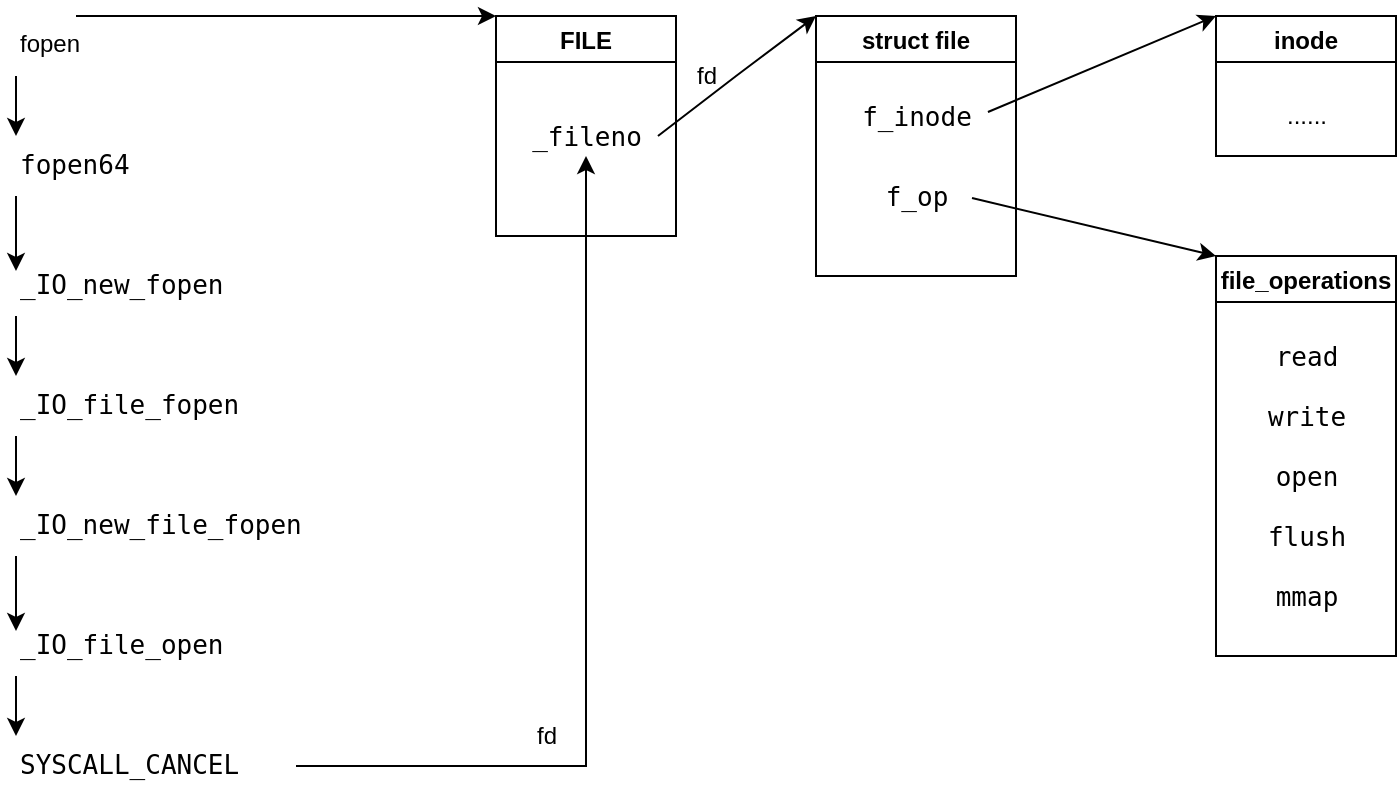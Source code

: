 <mxfile version="14.7.3" type="device" pages="3"><diagram id="SEgL1_BFDXhShSaigRpX" name="第 1 页"><mxGraphModel dx="1379" dy="774" grid="1" gridSize="10" guides="1" tooltips="1" connect="1" arrows="1" fold="1" page="1" pageScale="1" pageWidth="850" pageHeight="1100" math="0" shadow="0"><root><mxCell id="0"/><mxCell id="1" parent="0"/><mxCell id="kmOWc7EMmCq5HO_sAqGX-19" style="edgeStyle=orthogonalEdgeStyle;rounded=0;orthogonalLoop=1;jettySize=auto;html=1;exitX=0;exitY=1;exitDx=0;exitDy=0;entryX=0;entryY=0.25;entryDx=0;entryDy=0;labelBackgroundColor=#FFFFFF;" parent="1" source="kmOWc7EMmCq5HO_sAqGX-7" target="kmOWc7EMmCq5HO_sAqGX-8" edge="1"><mxGeometry relative="1" as="geometry"/></mxCell><mxCell id="kmOWc7EMmCq5HO_sAqGX-7" value="&lt;a href=&quot;https://code.woboq.org/userspace/glibc/libio/fileops.c.html#_IO_new_file_fopen&quot; style=&quot;border: none ; text-decoration: none ; font-family: monospace ; font-size: medium ; font-style: normal ; font-weight: 400 ; letter-spacing: normal ; text-indent: 0px ; text-transform: none ; word-spacing: 0px&quot;&gt;&lt;dfn class=&quot;decl def fn&quot; style=&quot;font-style: normal&quot;&gt;&lt;font color=&quot;#000000&quot;&gt;_IO_new_file_fopen&lt;/font&gt;&lt;/dfn&gt;&lt;/a&gt;&lt;span style=&quot;font-family: monospace ; font-size: medium ; font-style: normal ; font-weight: 400 ; letter-spacing: normal ; text-indent: 0px ; text-transform: none ; word-spacing: 0px ; display: inline ; float: none&quot;&gt; &lt;/span&gt;" style="text;whiteSpace=wrap;html=1;labelBackgroundColor=#FFFFFF;" parent="1" vertex="1"><mxGeometry x="160" y="640" width="170" height="30" as="geometry"/></mxCell><mxCell id="kmOWc7EMmCq5HO_sAqGX-20" style="edgeStyle=orthogonalEdgeStyle;rounded=0;orthogonalLoop=1;jettySize=auto;html=1;exitX=0;exitY=1;exitDx=0;exitDy=0;entryX=0;entryY=0;entryDx=0;entryDy=0;labelBackgroundColor=#FFFFFF;" parent="1" source="kmOWc7EMmCq5HO_sAqGX-8" target="kmOWc7EMmCq5HO_sAqGX-9" edge="1"><mxGeometry relative="1" as="geometry"/></mxCell><mxCell id="kmOWc7EMmCq5HO_sAqGX-8" value="&lt;a href=&quot;https://code.woboq.org/userspace/glibc/libio/fileops.c.html#_IO_file_open&quot; style=&quot;border: none ; text-decoration: none ; font-family: monospace ; font-size: medium ; font-style: normal ; font-weight: 400 ; letter-spacing: normal ; text-indent: 0px ; text-transform: none ; word-spacing: 0px&quot;&gt;&lt;dfn class=&quot;decl def fn&quot; style=&quot;font-style: normal&quot;&gt;&lt;font color=&quot;#000000&quot;&gt;_IO_file_open&lt;/font&gt;&lt;/dfn&gt;&lt;/a&gt;" style="text;whiteSpace=wrap;html=1;labelBackgroundColor=#FFFFFF;" parent="1" vertex="1"><mxGeometry x="160" y="700" width="130" height="30" as="geometry"/></mxCell><mxCell id="kmOWc7EMmCq5HO_sAqGX-26" style="edgeStyle=orthogonalEdgeStyle;rounded=0;orthogonalLoop=1;jettySize=auto;html=1;exitX=1;exitY=0.5;exitDx=0;exitDy=0;labelBackgroundColor=#FFFFFF;fontColor=#000000;" parent="1" source="kmOWc7EMmCq5HO_sAqGX-9" target="kmOWc7EMmCq5HO_sAqGX-25" edge="1"><mxGeometry relative="1" as="geometry"/></mxCell><mxCell id="kmOWc7EMmCq5HO_sAqGX-9" value="&lt;a class=&quot;macro&quot; href=&quot;https://code.woboq.org/userspace/glibc/sysdeps/unix/sysdep.h.html#91&quot; style=&quot;border: none ; text-decoration: none ; font-style: normal ; font-family: monospace ; font-size: medium ; font-weight: 400 ; letter-spacing: normal ; text-indent: 0px ; text-transform: none ; word-spacing: 0px&quot;&gt;&lt;font color=&quot;#000000&quot;&gt;SYSCALL_CANCEL&lt;/font&gt;&lt;/a&gt;" style="text;whiteSpace=wrap;html=1;labelBackgroundColor=#FFFFFF;" parent="1" vertex="1"><mxGeometry x="160" y="760" width="140" height="30" as="geometry"/></mxCell><mxCell id="kmOWc7EMmCq5HO_sAqGX-18" style="edgeStyle=orthogonalEdgeStyle;rounded=0;orthogonalLoop=1;jettySize=auto;html=1;exitX=0;exitY=1;exitDx=0;exitDy=0;entryX=0;entryY=0;entryDx=0;entryDy=0;labelBackgroundColor=#FFFFFF;" parent="1" source="kmOWc7EMmCq5HO_sAqGX-10" target="kmOWc7EMmCq5HO_sAqGX-7" edge="1"><mxGeometry relative="1" as="geometry"/></mxCell><mxCell id="kmOWc7EMmCq5HO_sAqGX-10" value="&lt;meta charset=&quot;utf-8&quot;&gt;&lt;span style=&quot;font-family: monospace; font-size: medium; font-style: normal; font-weight: 400; letter-spacing: normal; text-align: left; text-indent: 0px; text-transform: none; word-spacing: 0px; display: inline; float: none;&quot;&gt;_IO_file_fopen&lt;/span&gt;" style="text;whiteSpace=wrap;html=1;labelBackgroundColor=#FFFFFF;" parent="1" vertex="1"><mxGeometry x="160" y="580" width="140" height="30" as="geometry"/></mxCell><mxCell id="kmOWc7EMmCq5HO_sAqGX-17" style="edgeStyle=orthogonalEdgeStyle;rounded=0;orthogonalLoop=1;jettySize=auto;html=1;exitX=0;exitY=1;exitDx=0;exitDy=0;entryX=0;entryY=0;entryDx=0;entryDy=0;labelBackgroundColor=#FFFFFF;" parent="1" source="kmOWc7EMmCq5HO_sAqGX-11" target="kmOWc7EMmCq5HO_sAqGX-10" edge="1"><mxGeometry relative="1" as="geometry"/></mxCell><mxCell id="kmOWc7EMmCq5HO_sAqGX-11" value="&lt;meta charset=&quot;utf-8&quot;&gt;&lt;span style=&quot;font-family: monospace; font-size: medium; font-style: normal; font-weight: 400; letter-spacing: normal; text-align: center; text-indent: 0px; text-transform: none; word-spacing: 0px; display: inline; float: none;&quot;&gt;_IO_new_fopen&lt;/span&gt;" style="text;whiteSpace=wrap;html=1;labelBackgroundColor=#FFFFFF;" parent="1" vertex="1"><mxGeometry x="160" y="520" width="130" height="30" as="geometry"/></mxCell><mxCell id="kmOWc7EMmCq5HO_sAqGX-16" style="edgeStyle=orthogonalEdgeStyle;rounded=0;orthogonalLoop=1;jettySize=auto;html=1;exitX=0;exitY=1;exitDx=0;exitDy=0;entryX=0;entryY=0.25;entryDx=0;entryDy=0;labelBackgroundColor=#FFFFFF;" parent="1" source="kmOWc7EMmCq5HO_sAqGX-12" target="kmOWc7EMmCq5HO_sAqGX-11" edge="1"><mxGeometry relative="1" as="geometry"/></mxCell><mxCell id="kmOWc7EMmCq5HO_sAqGX-12" value="&lt;meta charset=&quot;utf-8&quot;&gt;&lt;span style=&quot;font-family: monospace; font-size: medium; font-style: normal; font-weight: 400; letter-spacing: normal; text-align: center; text-indent: 0px; text-transform: none; word-spacing: 0px; display: inline; float: none;&quot;&gt;fopen64&lt;/span&gt;" style="text;whiteSpace=wrap;html=1;labelBackgroundColor=#FFFFFF;" parent="1" vertex="1"><mxGeometry x="160" y="460" width="80" height="30" as="geometry"/></mxCell><mxCell id="kmOWc7EMmCq5HO_sAqGX-15" style="edgeStyle=orthogonalEdgeStyle;rounded=0;orthogonalLoop=1;jettySize=auto;html=1;exitX=0;exitY=1;exitDx=0;exitDy=0;entryX=0;entryY=0;entryDx=0;entryDy=0;labelBackgroundColor=#FFFFFF;" parent="1" source="kmOWc7EMmCq5HO_sAqGX-13" target="kmOWc7EMmCq5HO_sAqGX-12" edge="1"><mxGeometry relative="1" as="geometry"/></mxCell><mxCell id="kmOWc7EMmCq5HO_sAqGX-24" style="edgeStyle=orthogonalEdgeStyle;rounded=0;orthogonalLoop=1;jettySize=auto;html=1;exitX=0.5;exitY=0;exitDx=0;exitDy=0;entryX=0;entryY=0;entryDx=0;entryDy=0;labelBackgroundColor=#FFFFFF;fontColor=#000000;" parent="1" source="kmOWc7EMmCq5HO_sAqGX-13" target="kmOWc7EMmCq5HO_sAqGX-23" edge="1"><mxGeometry relative="1" as="geometry"><Array as="points"><mxPoint x="290" y="400"/><mxPoint x="290" y="400"/></Array></mxGeometry></mxCell><mxCell id="kmOWc7EMmCq5HO_sAqGX-13" value="&lt;meta charset=&quot;utf-8&quot;&gt;&lt;span style=&quot;font-family: helvetica; font-size: 12px; font-style: normal; font-weight: 400; letter-spacing: normal; text-align: center; text-indent: 0px; text-transform: none; word-spacing: 0px; display: inline; float: none;&quot;&gt;fopen&lt;/span&gt;" style="text;whiteSpace=wrap;html=1;labelBackgroundColor=#FFFFFF;" parent="1" vertex="1"><mxGeometry x="160" y="400" width="60" height="30" as="geometry"/></mxCell><mxCell id="kmOWc7EMmCq5HO_sAqGX-23" value="FILE" style="swimlane;labelBackgroundColor=#FFFFFF;fontColor=#000000;" parent="1" vertex="1"><mxGeometry x="400" y="400" width="90" height="110" as="geometry"/></mxCell><mxCell id="kmOWc7EMmCq5HO_sAqGX-25" value="&lt;span style=&quot;font-family: monospace ; font-size: medium ; background-color: rgb(255 , 255 , 255)&quot;&gt;_fileno&lt;/span&gt;" style="text;html=1;align=center;verticalAlign=middle;resizable=0;points=[];autosize=1;strokeColor=none;fontColor=#000000;" parent="kmOWc7EMmCq5HO_sAqGX-23" vertex="1"><mxGeometry x="10" y="50" width="70" height="20" as="geometry"/></mxCell><mxCell id="kmOWc7EMmCq5HO_sAqGX-27" value="fd" style="text;html=1;align=center;verticalAlign=middle;resizable=0;points=[];autosize=1;strokeColor=none;fontColor=#000000;" parent="1" vertex="1"><mxGeometry x="410" y="750" width="30" height="20" as="geometry"/></mxCell><mxCell id="kmOWc7EMmCq5HO_sAqGX-28" value="struct file" style="swimlane;labelBackgroundColor=#FFFFFF;fontColor=#000000;" parent="1" vertex="1"><mxGeometry x="560" y="400" width="100" height="130" as="geometry"/></mxCell><mxCell id="kmOWc7EMmCq5HO_sAqGX-38" value="&lt;span style=&quot;font-family: monospace ; font-size: medium ; background-color: rgb(255 , 255 , 255)&quot;&gt;f_inode&lt;/span&gt;" style="text;html=1;align=center;verticalAlign=middle;resizable=0;points=[];autosize=1;strokeColor=none;fontColor=#000000;" parent="kmOWc7EMmCq5HO_sAqGX-28" vertex="1"><mxGeometry x="15" y="40" width="70" height="20" as="geometry"/></mxCell><mxCell id="kmOWc7EMmCq5HO_sAqGX-39" value="&lt;span style=&quot;font-family: monospace ; font-size: medium ; background-color: rgb(255 , 255 , 255)&quot;&gt;f_op&lt;/span&gt;" style="text;html=1;align=center;verticalAlign=middle;resizable=0;points=[];autosize=1;strokeColor=none;fontColor=#000000;" parent="kmOWc7EMmCq5HO_sAqGX-28" vertex="1"><mxGeometry x="25" y="80" width="50" height="20" as="geometry"/></mxCell><mxCell id="kmOWc7EMmCq5HO_sAqGX-29" value="" style="endArrow=classic;html=1;labelBackgroundColor=#FFFFFF;fontColor=#000000;exitX=1.014;exitY=0.5;exitDx=0;exitDy=0;exitPerimeter=0;entryX=0;entryY=0;entryDx=0;entryDy=0;" parent="1" source="kmOWc7EMmCq5HO_sAqGX-25" target="kmOWc7EMmCq5HO_sAqGX-28" edge="1"><mxGeometry width="50" height="50" relative="1" as="geometry"><mxPoint x="580" y="710" as="sourcePoint"/><mxPoint x="630" y="660" as="targetPoint"/><Array as="points"><mxPoint x="520" y="430"/></Array></mxGeometry></mxCell><mxCell id="kmOWc7EMmCq5HO_sAqGX-30" value="fd" style="text;html=1;align=center;verticalAlign=middle;resizable=0;points=[];autosize=1;strokeColor=none;fontColor=#000000;" parent="1" vertex="1"><mxGeometry x="490" y="420" width="30" height="20" as="geometry"/></mxCell><mxCell id="kmOWc7EMmCq5HO_sAqGX-31" value="file_operations" style="swimlane;labelBackgroundColor=#FFFFFF;fontColor=#000000;" parent="1" vertex="1"><mxGeometry x="760" y="520" width="90" height="200" as="geometry"/></mxCell><mxCell id="kmOWc7EMmCq5HO_sAqGX-33" value="&lt;span style=&quot;font-family: monospace ; font-size: medium ; background-color: rgb(255 , 255 , 255)&quot;&gt;read&lt;/span&gt;" style="text;html=1;align=center;verticalAlign=middle;resizable=0;points=[];autosize=1;strokeColor=none;fontColor=#000000;" parent="kmOWc7EMmCq5HO_sAqGX-31" vertex="1"><mxGeometry x="20" y="40" width="50" height="20" as="geometry"/></mxCell><mxCell id="kmOWc7EMmCq5HO_sAqGX-34" value="&lt;span style=&quot;font-family: monospace ; font-size: medium ; background-color: rgb(255 , 255 , 255)&quot;&gt;write&lt;/span&gt;" style="text;html=1;align=center;verticalAlign=middle;resizable=0;points=[];autosize=1;strokeColor=none;fontColor=#000000;" parent="kmOWc7EMmCq5HO_sAqGX-31" vertex="1"><mxGeometry x="20" y="70" width="50" height="20" as="geometry"/></mxCell><mxCell id="kmOWc7EMmCq5HO_sAqGX-37" value="&lt;span style=&quot;font-family: monospace ; font-size: medium ; background-color: rgb(255 , 255 , 255)&quot;&gt;mmap&lt;/span&gt;" style="text;html=1;align=center;verticalAlign=middle;resizable=0;points=[];autosize=1;strokeColor=none;fontColor=#000000;" parent="kmOWc7EMmCq5HO_sAqGX-31" vertex="1"><mxGeometry x="20" y="160" width="50" height="20" as="geometry"/></mxCell><mxCell id="kmOWc7EMmCq5HO_sAqGX-35" value="&lt;span style=&quot;font-family: monospace ; font-size: medium ; background-color: rgb(255 , 255 , 255)&quot;&gt;open&lt;/span&gt;" style="text;html=1;align=center;verticalAlign=middle;resizable=0;points=[];autosize=1;strokeColor=none;fontColor=#000000;" parent="kmOWc7EMmCq5HO_sAqGX-31" vertex="1"><mxGeometry x="20" y="100" width="50" height="20" as="geometry"/></mxCell><mxCell id="kmOWc7EMmCq5HO_sAqGX-36" value="&lt;span style=&quot;font-family: monospace ; font-size: medium ; background-color: rgb(255 , 255 , 255)&quot;&gt;flush&lt;/span&gt;" style="text;html=1;align=center;verticalAlign=middle;resizable=0;points=[];autosize=1;strokeColor=none;fontColor=#000000;" parent="kmOWc7EMmCq5HO_sAqGX-31" vertex="1"><mxGeometry x="20" y="130" width="50" height="20" as="geometry"/></mxCell><mxCell id="kmOWc7EMmCq5HO_sAqGX-32" value="inode" style="swimlane;labelBackgroundColor=#FFFFFF;fontColor=#000000;" parent="1" vertex="1"><mxGeometry x="760" y="400" width="90" height="70" as="geometry"/></mxCell><mxCell id="kmOWc7EMmCq5HO_sAqGX-42" value="......" style="text;html=1;align=center;verticalAlign=middle;resizable=0;points=[];autosize=1;strokeColor=none;fontColor=#000000;" parent="kmOWc7EMmCq5HO_sAqGX-32" vertex="1"><mxGeometry x="25" y="40" width="40" height="20" as="geometry"/></mxCell><mxCell id="kmOWc7EMmCq5HO_sAqGX-40" value="" style="endArrow=classic;html=1;labelBackgroundColor=#FFFFFF;fontColor=#000000;exitX=1.014;exitY=0.4;exitDx=0;exitDy=0;exitPerimeter=0;entryX=0;entryY=0;entryDx=0;entryDy=0;" parent="1" source="kmOWc7EMmCq5HO_sAqGX-38" target="kmOWc7EMmCq5HO_sAqGX-32" edge="1"><mxGeometry width="50" height="50" relative="1" as="geometry"><mxPoint x="590" y="650" as="sourcePoint"/><mxPoint x="640" y="600" as="targetPoint"/></mxGeometry></mxCell><mxCell id="kmOWc7EMmCq5HO_sAqGX-41" value="" style="endArrow=classic;html=1;labelBackgroundColor=#FFFFFF;fontColor=#000000;exitX=1.06;exitY=0.55;exitDx=0;exitDy=0;exitPerimeter=0;entryX=0;entryY=0;entryDx=0;entryDy=0;" parent="1" source="kmOWc7EMmCq5HO_sAqGX-39" target="kmOWc7EMmCq5HO_sAqGX-31" edge="1"><mxGeometry width="50" height="50" relative="1" as="geometry"><mxPoint x="400" y="660" as="sourcePoint"/><mxPoint x="450" y="610" as="targetPoint"/></mxGeometry></mxCell></root></mxGraphModel></diagram><diagram id="fz9BwEseCQ2HNYTsb6ud" name="第 2 页"><mxGraphModel dx="1379" dy="713" grid="1" gridSize="10" guides="1" tooltips="1" connect="1" arrows="1" fold="1" page="1" pageScale="1" pageWidth="850" pageHeight="1100" math="0" shadow="0"><root><mxCell id="IhICA_RGBJHHmzVCBPqb-0"/><mxCell id="IhICA_RGBJHHmzVCBPqb-1" parent="IhICA_RGBJHHmzVCBPqb-0"/><mxCell id="5uVCEFFJh8gOyRxMK68u-14" value="" style="rounded=0;whiteSpace=wrap;html=1;dashed=1;" vertex="1" parent="IhICA_RGBJHHmzVCBPqb-1"><mxGeometry x="100" y="170" width="200" height="120" as="geometry"/></mxCell><mxCell id="5uVCEFFJh8gOyRxMK68u-1" value="缓存区" style="rounded=0;whiteSpace=wrap;html=1;" vertex="1" parent="IhICA_RGBJHHmzVCBPqb-1"><mxGeometry x="240" y="320" width="120" height="280" as="geometry"/></mxCell><mxCell id="5uVCEFFJh8gOyRxMK68u-2" value="" style="endArrow=classic;html=1;entryX=1;entryY=0;entryDx=0;entryDy=0;" edge="1" parent="IhICA_RGBJHHmzVCBPqb-1" target="5uVCEFFJh8gOyRxMK68u-1"><mxGeometry width="50" height="50" relative="1" as="geometry"><mxPoint x="440" y="320" as="sourcePoint"/><mxPoint x="450" y="310" as="targetPoint"/></mxGeometry></mxCell><mxCell id="5uVCEFFJh8gOyRxMK68u-3" value="" style="endArrow=classic;html=1;entryX=1;entryY=1;entryDx=0;entryDy=0;" edge="1" parent="IhICA_RGBJHHmzVCBPqb-1" target="5uVCEFFJh8gOyRxMK68u-1"><mxGeometry width="50" height="50" relative="1" as="geometry"><mxPoint x="440" y="600" as="sourcePoint"/><mxPoint x="355" y="600" as="targetPoint"/><Array as="points"><mxPoint x="380" y="600"/></Array></mxGeometry></mxCell><mxCell id="5uVCEFFJh8gOyRxMK68u-4" value="" style="endArrow=classic;startArrow=classic;html=1;" edge="1" parent="IhICA_RGBJHHmzVCBPqb-1"><mxGeometry width="50" height="50" relative="1" as="geometry"><mxPoint x="400" y="600" as="sourcePoint"/><mxPoint x="400" y="320" as="targetPoint"/></mxGeometry></mxCell><mxCell id="5uVCEFFJh8gOyRxMK68u-5" value="缓存区" style="text;html=1;align=center;verticalAlign=middle;resizable=0;points=[];autosize=1;strokeColor=none;" vertex="1" parent="IhICA_RGBJHHmzVCBPqb-1"><mxGeometry x="400" y="450" width="50" height="20" as="geometry"/></mxCell><mxCell id="5uVCEFFJh8gOyRxMK68u-6" value="&lt;meta charset=&quot;utf-8&quot;&gt;&lt;pre class=&quot;chroma&quot; style=&quot;font-family: monospace , monospace ; font-size: 14px ; margin: 0px ; padding: 0.25rem 0px 0.25rem 0.5rem ; background: rgb(245 , 245 , 245) ; color: rgb(22 , 18 , 9) ; font-style: normal ; font-weight: 400 ; letter-spacing: normal ; text-indent: 0px ; text-transform: none ; word-spacing: 0px&quot;&gt;&lt;code class=&quot;language-C&quot; style=&quot;font-family: &amp;quot;source code pro&amp;quot; , &amp;quot;menlo&amp;quot; , &amp;quot;consolas&amp;quot; , &amp;quot;monaco&amp;quot; , monospace , , , &amp;quot;blinkmacsystemfont&amp;quot; , &amp;quot;pingfang sc&amp;quot; , &amp;quot;microsoft yahei ui&amp;quot; , &amp;quot;segoe ui&amp;quot; , &amp;quot;roboto&amp;quot; , &amp;quot;oxygen&amp;quot; , &amp;quot;ubuntu&amp;quot; , &amp;quot;cantarell&amp;quot; , &amp;quot;fira sans&amp;quot; , &amp;quot;droid sans&amp;quot; , &amp;quot;helvetica neue&amp;quot; , &amp;quot;helvetica&amp;quot; , &amp;quot;arial&amp;quot; , sans-serif ; font-size: 0.875rem ; display: inline-block ; max-width: 100% ; padding: 0px ; overflow-wrap: break-word ; color: rgb(231 , 76 , 60) ; background: rgb(245 , 245 , 245)&quot;&gt;&lt;span class=&quot;n&quot; style=&quot;color: rgb(51 , 51 , 51)&quot;&gt;_IO_buf_base&lt;/span&gt;&lt;/code&gt;&lt;/pre&gt;" style="text;whiteSpace=wrap;html=1;" vertex="1" parent="IhICA_RGBJHHmzVCBPqb-1"><mxGeometry x="440" y="300" width="130" height="40" as="geometry"/></mxCell><mxCell id="5uVCEFFJh8gOyRxMK68u-7" value="&lt;meta charset=&quot;utf-8&quot;&gt;&lt;pre class=&quot;chroma&quot; style=&quot;font-family: monospace , monospace ; font-size: 14px ; margin: 0px ; padding: 0.25rem 0px 0.25rem 0.5rem ; background: rgb(245 , 245 , 245) ; color: rgb(22 , 18 , 9) ; font-style: normal ; font-weight: 400 ; letter-spacing: normal ; text-indent: 0px ; text-transform: none ; word-spacing: 0px&quot;&gt;&lt;code class=&quot;language-C&quot; style=&quot;font-family: &amp;quot;source code pro&amp;quot; , &amp;quot;menlo&amp;quot; , &amp;quot;consolas&amp;quot; , &amp;quot;monaco&amp;quot; , monospace , , , &amp;quot;blinkmacsystemfont&amp;quot; , &amp;quot;pingfang sc&amp;quot; , &amp;quot;microsoft yahei ui&amp;quot; , &amp;quot;segoe ui&amp;quot; , &amp;quot;roboto&amp;quot; , &amp;quot;oxygen&amp;quot; , &amp;quot;ubuntu&amp;quot; , &amp;quot;cantarell&amp;quot; , &amp;quot;fira sans&amp;quot; , &amp;quot;droid sans&amp;quot; , &amp;quot;helvetica neue&amp;quot; , &amp;quot;helvetica&amp;quot; , &amp;quot;arial&amp;quot; , sans-serif ; font-size: 0.875rem ; display: inline-block ; max-width: 100% ; padding: 0px ; overflow-wrap: break-word ; color: rgb(231 , 76 , 60) ; background: rgb(245 , 245 , 245)&quot;&gt;&lt;span class=&quot;n&quot; style=&quot;color: rgb(51 , 51 , 51)&quot;&gt;_IO_buf_end&lt;/span&gt;&lt;/code&gt;&lt;/pre&gt;" style="text;whiteSpace=wrap;html=1;" vertex="1" parent="IhICA_RGBJHHmzVCBPqb-1"><mxGeometry x="440" y="580" width="130" height="40" as="geometry"/></mxCell><mxCell id="5uVCEFFJh8gOyRxMK68u-8" value="" style="endArrow=classic;html=1;entryX=0;entryY=0;entryDx=0;entryDy=0;exitX=0.5;exitY=1;exitDx=0;exitDy=0;dashed=1;" edge="1" parent="IhICA_RGBJHHmzVCBPqb-1" target="5uVCEFFJh8gOyRxMK68u-1"><mxGeometry width="50" height="50" relative="1" as="geometry"><mxPoint x="190" y="250" as="sourcePoint"/><mxPoint x="200" y="280" as="targetPoint"/></mxGeometry></mxCell><mxCell id="5uVCEFFJh8gOyRxMK68u-11" value="&lt;meta charset=&quot;utf-8&quot;&gt;&lt;pre class=&quot;chroma&quot; style=&quot;font-style: normal ; font-weight: 400 ; letter-spacing: normal ; text-align: center ; text-indent: 0px ; text-transform: none ; word-spacing: 0px ; font-family: monospace , monospace ; font-size: 14px ; margin: 0px ; padding: 0.25rem 0px 0.25rem 0.5rem ; background: rgb(245 , 245 , 245) ; color: rgb(22 , 18 , 9)&quot;&gt;&lt;code class=&quot;language-C&quot; style=&quot;font-size: 0.875rem ; display: inline-block ; max-width: 100% ; padding: 0px ; overflow-wrap: break-word ; color: rgb(231 , 76 , 60) ; background: rgb(245 , 245 , 245)&quot;&gt;&lt;span class=&quot;n&quot; style=&quot;color: rgb(51 , 51 , 51)&quot;&gt;_IO_read_ptr&lt;/span&gt;&lt;/code&gt;&lt;/pre&gt;" style="text;whiteSpace=wrap;html=1;dashed=1;" vertex="1" parent="IhICA_RGBJHHmzVCBPqb-1"><mxGeometry x="140" y="180" width="130" height="40" as="geometry"/></mxCell><mxCell id="5uVCEFFJh8gOyRxMK68u-12" value="&lt;meta charset=&quot;utf-8&quot;&gt;&lt;pre class=&quot;chroma&quot; style=&quot;font-family: monospace , monospace ; font-size: 14px ; margin: 0px ; padding: 0.25rem 0px 0.25rem 0.5rem ; background: rgb(245 , 245 , 245) ; color: rgb(22 , 18 , 9) ; font-style: normal ; font-weight: 400 ; letter-spacing: normal ; text-indent: 0px ; text-transform: none ; word-spacing: 0px&quot;&gt;&lt;code class=&quot;language-C&quot; style=&quot;font-family: &amp;quot;source code pro&amp;quot; , &amp;quot;menlo&amp;quot; , &amp;quot;consolas&amp;quot; , &amp;quot;monaco&amp;quot; , monospace , , , &amp;quot;blinkmacsystemfont&amp;quot; , &amp;quot;pingfang sc&amp;quot; , &amp;quot;microsoft yahei ui&amp;quot; , &amp;quot;segoe ui&amp;quot; , &amp;quot;roboto&amp;quot; , &amp;quot;oxygen&amp;quot; , &amp;quot;ubuntu&amp;quot; , &amp;quot;cantarell&amp;quot; , &amp;quot;fira sans&amp;quot; , &amp;quot;droid sans&amp;quot; , &amp;quot;helvetica neue&amp;quot; , &amp;quot;helvetica&amp;quot; , &amp;quot;arial&amp;quot; , sans-serif ; font-size: 0.875rem ; display: inline-block ; max-width: 100% ; padding: 0px ; overflow-wrap: break-word ; color: rgb(231 , 76 , 60) ; background: rgb(245 , 245 , 245)&quot;&gt;&lt;span class=&quot;n&quot; style=&quot;color: rgb(51 , 51 , 51)&quot;&gt;_IO_read_end&lt;/span&gt;&lt;/code&gt;&lt;/pre&gt;" style="text;whiteSpace=wrap;html=1;dashed=1;" vertex="1" parent="IhICA_RGBJHHmzVCBPqb-1"><mxGeometry x="140" y="210" width="130" height="40" as="geometry"/></mxCell><mxCell id="5uVCEFFJh8gOyRxMK68u-13" value="&lt;meta charset=&quot;utf-8&quot;&gt;&lt;pre class=&quot;chroma&quot; style=&quot;font-family: monospace , monospace ; font-size: 14px ; margin: 0px ; padding: 0.25rem 0px 0.25rem 0.5rem ; background: rgb(245 , 245 , 245) ; color: rgb(22 , 18 , 9) ; font-style: normal ; font-weight: 400 ; letter-spacing: normal ; text-indent: 0px ; text-transform: none ; word-spacing: 0px&quot;&gt;&lt;code class=&quot;language-C&quot; style=&quot;font-family: &amp;quot;source code pro&amp;quot; , &amp;quot;menlo&amp;quot; , &amp;quot;consolas&amp;quot; , &amp;quot;monaco&amp;quot; , monospace , , , &amp;quot;blinkmacsystemfont&amp;quot; , &amp;quot;pingfang sc&amp;quot; , &amp;quot;microsoft yahei ui&amp;quot; , &amp;quot;segoe ui&amp;quot; , &amp;quot;roboto&amp;quot; , &amp;quot;oxygen&amp;quot; , &amp;quot;ubuntu&amp;quot; , &amp;quot;cantarell&amp;quot; , &amp;quot;fira sans&amp;quot; , &amp;quot;droid sans&amp;quot; , &amp;quot;helvetica neue&amp;quot; , &amp;quot;helvetica&amp;quot; , &amp;quot;arial&amp;quot; , sans-serif ; font-size: 0.875rem ; display: inline-block ; max-width: 100% ; padding: 0px ; overflow-wrap: break-word ; color: rgb(231 , 76 , 60) ; background: rgb(245 , 245 , 245)&quot;&gt;&lt;span class=&quot;n&quot; style=&quot;color: rgb(51 , 51 , 51)&quot;&gt;_IO_read_base&lt;/span&gt;&lt;/code&gt;&lt;/pre&gt;" style="text;whiteSpace=wrap;html=1;" vertex="1" parent="IhICA_RGBJHHmzVCBPqb-1"><mxGeometry x="140" y="240" width="140" height="40" as="geometry"/></mxCell><mxCell id="5uVCEFFJh8gOyRxMK68u-16" value="&lt;meta charset=&quot;utf-8&quot;&gt;&lt;pre class=&quot;chroma&quot; style=&quot;font-family: monospace , monospace ; font-size: 14px ; margin: 0px ; padding: 0.25rem 0px 0.25rem 0.5rem ; background: rgb(245 , 245 , 245) ; color: rgb(22 , 18 , 9) ; font-style: normal ; font-weight: 400 ; letter-spacing: normal ; text-indent: 0px ; text-transform: none ; word-spacing: 0px&quot;&gt;&lt;code class=&quot;language-C&quot; style=&quot;font-family: &amp;quot;source code pro&amp;quot; , &amp;quot;menlo&amp;quot; , &amp;quot;consolas&amp;quot; , &amp;quot;monaco&amp;quot; , monospace , , , &amp;quot;blinkmacsystemfont&amp;quot; , &amp;quot;pingfang sc&amp;quot; , &amp;quot;microsoft yahei ui&amp;quot; , &amp;quot;segoe ui&amp;quot; , &amp;quot;roboto&amp;quot; , &amp;quot;oxygen&amp;quot; , &amp;quot;ubuntu&amp;quot; , &amp;quot;cantarell&amp;quot; , &amp;quot;fira sans&amp;quot; , &amp;quot;droid sans&amp;quot; , &amp;quot;helvetica neue&amp;quot; , &amp;quot;helvetica&amp;quot; , &amp;quot;arial&amp;quot; , sans-serif ; font-size: 0.875rem ; display: inline-block ; max-width: 100% ; padding: 0px ; overflow-wrap: break-word ; color: rgb(231 , 76 , 60) ; background: rgb(245 , 245 , 245)&quot;&gt;&lt;span class=&quot;n&quot; style=&quot;color: rgb(51 , 51 , 51)&quot;&gt;_IO_write_base&lt;/span&gt;&lt;/code&gt;&lt;/pre&gt;" style="text;whiteSpace=wrap;html=1;" vertex="1" parent="IhICA_RGBJHHmzVCBPqb-1"><mxGeometry x="30" y="300" width="130" height="40" as="geometry"/></mxCell><mxCell id="5uVCEFFJh8gOyRxMK68u-19" style="edgeStyle=orthogonalEdgeStyle;rounded=0;orthogonalLoop=1;jettySize=auto;html=1;exitX=1;exitY=0.5;exitDx=0;exitDy=0;entryX=0;entryY=1;entryDx=0;entryDy=0;" edge="1" parent="IhICA_RGBJHHmzVCBPqb-1" source="5uVCEFFJh8gOyRxMK68u-17" target="5uVCEFFJh8gOyRxMK68u-1"><mxGeometry relative="1" as="geometry"><Array as="points"><mxPoint x="200" y="600"/><mxPoint x="200" y="600"/></Array></mxGeometry></mxCell><mxCell id="5uVCEFFJh8gOyRxMK68u-17" value="&lt;meta charset=&quot;utf-8&quot;&gt;&lt;pre class=&quot;chroma&quot; style=&quot;font-family: monospace , monospace ; font-size: 14px ; margin: 0px ; padding: 0.25rem 0px 0.25rem 0.5rem ; background: rgb(245 , 245 , 245) ; color: rgb(22 , 18 , 9) ; font-style: normal ; font-weight: 400 ; letter-spacing: normal ; text-indent: 0px ; text-transform: none ; word-spacing: 0px&quot;&gt;&lt;code class=&quot;language-C&quot; style=&quot;font-family: &amp;quot;source code pro&amp;quot; , &amp;quot;menlo&amp;quot; , &amp;quot;consolas&amp;quot; , &amp;quot;monaco&amp;quot; , monospace , , , &amp;quot;blinkmacsystemfont&amp;quot; , &amp;quot;pingfang sc&amp;quot; , &amp;quot;microsoft yahei ui&amp;quot; , &amp;quot;segoe ui&amp;quot; , &amp;quot;roboto&amp;quot; , &amp;quot;oxygen&amp;quot; , &amp;quot;ubuntu&amp;quot; , &amp;quot;cantarell&amp;quot; , &amp;quot;fira sans&amp;quot; , &amp;quot;droid sans&amp;quot; , &amp;quot;helvetica neue&amp;quot; , &amp;quot;helvetica&amp;quot; , &amp;quot;arial&amp;quot; , sans-serif ; font-size: 0.875rem ; display: inline-block ; max-width: 100% ; padding: 0px ; overflow-wrap: break-word ; color: rgb(231 , 76 , 60) ; background: rgb(245 , 245 , 245)&quot;&gt;&lt;span class=&quot;n&quot; style=&quot;color: rgb(51 , 51 , 51)&quot;&gt;_IO_write_end&lt;/span&gt;&lt;/code&gt;&lt;/pre&gt;" style="text;whiteSpace=wrap;html=1;" vertex="1" parent="IhICA_RGBJHHmzVCBPqb-1"><mxGeometry x="40" y="580" width="120" height="40" as="geometry"/></mxCell><mxCell id="5uVCEFFJh8gOyRxMK68u-18" value="" style="endArrow=classic;html=1;" edge="1" parent="IhICA_RGBJHHmzVCBPqb-1" source="5uVCEFFJh8gOyRxMK68u-16"><mxGeometry width="50" height="50" relative="1" as="geometry"><mxPoint x="150" y="420" as="sourcePoint"/><mxPoint x="240" y="320" as="targetPoint"/></mxGeometry></mxCell><mxCell id="5uVCEFFJh8gOyRxMK68u-20" value="&lt;meta charset=&quot;utf-8&quot;&gt;&lt;pre class=&quot;chroma&quot; style=&quot;font-family: monospace , monospace ; font-size: 14px ; margin: 0px ; padding: 0.25rem 0px 0.25rem 0.5rem ; background: rgb(245 , 245 , 245) ; color: rgb(22 , 18 , 9) ; font-style: normal ; font-weight: 400 ; letter-spacing: normal ; text-indent: 0px ; text-transform: none ; word-spacing: 0px&quot;&gt;&lt;code class=&quot;language-C&quot; style=&quot;font-family: &amp;quot;source code pro&amp;quot; , &amp;quot;menlo&amp;quot; , &amp;quot;consolas&amp;quot; , &amp;quot;monaco&amp;quot; , monospace , , , &amp;quot;blinkmacsystemfont&amp;quot; , &amp;quot;pingfang sc&amp;quot; , &amp;quot;microsoft yahei ui&amp;quot; , &amp;quot;segoe ui&amp;quot; , &amp;quot;roboto&amp;quot; , &amp;quot;oxygen&amp;quot; , &amp;quot;ubuntu&amp;quot; , &amp;quot;cantarell&amp;quot; , &amp;quot;fira sans&amp;quot; , &amp;quot;droid sans&amp;quot; , &amp;quot;helvetica neue&amp;quot; , &amp;quot;helvetica&amp;quot; , &amp;quot;arial&amp;quot; , sans-serif ; font-size: 0.875rem ; display: inline-block ; max-width: 100% ; padding: 0px ; overflow-wrap: break-word ; color: rgb(231 , 76 , 60) ; background: rgb(245 , 245 , 245)&quot;&gt;&lt;span class=&quot;n&quot; style=&quot;color: rgb(51 , 51 , 51)&quot;&gt;_IO_write_ptr&lt;/span&gt;&lt;/code&gt;&lt;/pre&gt;" style="text;whiteSpace=wrap;html=1;" vertex="1" parent="IhICA_RGBJHHmzVCBPqb-1"><mxGeometry x="40" y="440" width="120" height="40" as="geometry"/></mxCell><mxCell id="Dwy62IY9cvg_PShaY0Pf-0" value="" style="endArrow=classic;html=1;exitX=1;exitY=0.5;exitDx=0;exitDy=0;" edge="1" parent="IhICA_RGBJHHmzVCBPqb-1" source="5uVCEFFJh8gOyRxMK68u-20" target="5uVCEFFJh8gOyRxMK68u-1"><mxGeometry width="50" height="50" relative="1" as="geometry"><mxPoint x="280" y="470" as="sourcePoint"/><mxPoint x="330" y="420" as="targetPoint"/></mxGeometry></mxCell></root></mxGraphModel></diagram><diagram id="QEygErDqRCYZ4ICEQwNa" name="第 3 页"><mxGraphModel dx="1379" dy="713" grid="1" gridSize="10" guides="1" tooltips="1" connect="1" arrows="1" fold="1" page="1" pageScale="1" pageWidth="850" pageHeight="1100" math="0" shadow="0"><root><mxCell id="OFksgVntMwcSKwg3sIXw-0"/><mxCell id="OFksgVntMwcSKwg3sIXw-1" parent="OFksgVntMwcSKwg3sIXw-0"/><mxCell id="OFksgVntMwcSKwg3sIXw-2" value="" style="rounded=0;whiteSpace=wrap;html=1;dashed=1;" vertex="1" parent="OFksgVntMwcSKwg3sIXw-1"><mxGeometry x="100" y="170" width="200" height="120" as="geometry"/></mxCell><mxCell id="OFksgVntMwcSKwg3sIXw-3" value="缓存区" style="rounded=0;whiteSpace=wrap;html=1;" vertex="1" parent="OFksgVntMwcSKwg3sIXw-1"><mxGeometry x="240" y="320" width="120" height="280" as="geometry"/></mxCell><mxCell id="OFksgVntMwcSKwg3sIXw-4" value="" style="endArrow=classic;html=1;entryX=1;entryY=0;entryDx=0;entryDy=0;" edge="1" parent="OFksgVntMwcSKwg3sIXw-1" target="OFksgVntMwcSKwg3sIXw-3"><mxGeometry width="50" height="50" relative="1" as="geometry"><mxPoint x="440" y="320" as="sourcePoint"/><mxPoint x="450" y="310" as="targetPoint"/></mxGeometry></mxCell><mxCell id="OFksgVntMwcSKwg3sIXw-5" value="" style="endArrow=classic;html=1;entryX=1;entryY=1;entryDx=0;entryDy=0;" edge="1" parent="OFksgVntMwcSKwg3sIXw-1" target="OFksgVntMwcSKwg3sIXw-3"><mxGeometry width="50" height="50" relative="1" as="geometry"><mxPoint x="440" y="600" as="sourcePoint"/><mxPoint x="355" y="600" as="targetPoint"/><Array as="points"><mxPoint x="380" y="600"/></Array></mxGeometry></mxCell><mxCell id="OFksgVntMwcSKwg3sIXw-6" value="" style="endArrow=classic;startArrow=classic;html=1;" edge="1" parent="OFksgVntMwcSKwg3sIXw-1"><mxGeometry width="50" height="50" relative="1" as="geometry"><mxPoint x="400" y="600" as="sourcePoint"/><mxPoint x="400" y="320" as="targetPoint"/></mxGeometry></mxCell><mxCell id="OFksgVntMwcSKwg3sIXw-7" value="缓存区" style="text;html=1;align=center;verticalAlign=middle;resizable=0;points=[];autosize=1;strokeColor=none;" vertex="1" parent="OFksgVntMwcSKwg3sIXw-1"><mxGeometry x="400" y="450" width="50" height="20" as="geometry"/></mxCell><mxCell id="OFksgVntMwcSKwg3sIXw-8" value="&lt;meta charset=&quot;utf-8&quot;&gt;&lt;pre class=&quot;chroma&quot; style=&quot;font-family: monospace , monospace ; font-size: 14px ; margin: 0px ; padding: 0.25rem 0px 0.25rem 0.5rem ; background: rgb(245 , 245 , 245) ; color: rgb(22 , 18 , 9) ; font-style: normal ; font-weight: 400 ; letter-spacing: normal ; text-indent: 0px ; text-transform: none ; word-spacing: 0px&quot;&gt;&lt;code class=&quot;language-C&quot; style=&quot;font-family: &amp;quot;source code pro&amp;quot; , &amp;quot;menlo&amp;quot; , &amp;quot;consolas&amp;quot; , &amp;quot;monaco&amp;quot; , monospace , , , &amp;quot;blinkmacsystemfont&amp;quot; , &amp;quot;pingfang sc&amp;quot; , &amp;quot;microsoft yahei ui&amp;quot; , &amp;quot;segoe ui&amp;quot; , &amp;quot;roboto&amp;quot; , &amp;quot;oxygen&amp;quot; , &amp;quot;ubuntu&amp;quot; , &amp;quot;cantarell&amp;quot; , &amp;quot;fira sans&amp;quot; , &amp;quot;droid sans&amp;quot; , &amp;quot;helvetica neue&amp;quot; , &amp;quot;helvetica&amp;quot; , &amp;quot;arial&amp;quot; , sans-serif ; font-size: 0.875rem ; display: inline-block ; max-width: 100% ; padding: 0px ; overflow-wrap: break-word ; color: rgb(231 , 76 , 60) ; background: rgb(245 , 245 , 245)&quot;&gt;&lt;span class=&quot;n&quot; style=&quot;color: rgb(51 , 51 , 51)&quot;&gt;_IO_buf_base&lt;/span&gt;&lt;/code&gt;&lt;/pre&gt;" style="text;whiteSpace=wrap;html=1;" vertex="1" parent="OFksgVntMwcSKwg3sIXw-1"><mxGeometry x="440" y="300" width="130" height="40" as="geometry"/></mxCell><mxCell id="OFksgVntMwcSKwg3sIXw-9" value="&lt;meta charset=&quot;utf-8&quot;&gt;&lt;pre class=&quot;chroma&quot; style=&quot;font-family: monospace , monospace ; font-size: 14px ; margin: 0px ; padding: 0.25rem 0px 0.25rem 0.5rem ; background: rgb(245 , 245 , 245) ; color: rgb(22 , 18 , 9) ; font-style: normal ; font-weight: 400 ; letter-spacing: normal ; text-indent: 0px ; text-transform: none ; word-spacing: 0px&quot;&gt;&lt;code class=&quot;language-C&quot; style=&quot;font-family: &amp;quot;source code pro&amp;quot; , &amp;quot;menlo&amp;quot; , &amp;quot;consolas&amp;quot; , &amp;quot;monaco&amp;quot; , monospace , , , &amp;quot;blinkmacsystemfont&amp;quot; , &amp;quot;pingfang sc&amp;quot; , &amp;quot;microsoft yahei ui&amp;quot; , &amp;quot;segoe ui&amp;quot; , &amp;quot;roboto&amp;quot; , &amp;quot;oxygen&amp;quot; , &amp;quot;ubuntu&amp;quot; , &amp;quot;cantarell&amp;quot; , &amp;quot;fira sans&amp;quot; , &amp;quot;droid sans&amp;quot; , &amp;quot;helvetica neue&amp;quot; , &amp;quot;helvetica&amp;quot; , &amp;quot;arial&amp;quot; , sans-serif ; font-size: 0.875rem ; display: inline-block ; max-width: 100% ; padding: 0px ; overflow-wrap: break-word ; color: rgb(231 , 76 , 60) ; background: rgb(245 , 245 , 245)&quot;&gt;&lt;span class=&quot;n&quot; style=&quot;color: rgb(51 , 51 , 51)&quot;&gt;_IO_buf_end&lt;/span&gt;&lt;/code&gt;&lt;/pre&gt;" style="text;whiteSpace=wrap;html=1;" vertex="1" parent="OFksgVntMwcSKwg3sIXw-1"><mxGeometry x="440" y="580" width="130" height="40" as="geometry"/></mxCell><mxCell id="OFksgVntMwcSKwg3sIXw-10" value="" style="endArrow=classic;html=1;entryX=0;entryY=0;entryDx=0;entryDy=0;exitX=0.5;exitY=1;exitDx=0;exitDy=0;dashed=1;" edge="1" parent="OFksgVntMwcSKwg3sIXw-1" target="OFksgVntMwcSKwg3sIXw-3"><mxGeometry width="50" height="50" relative="1" as="geometry"><mxPoint x="190" y="250" as="sourcePoint"/><mxPoint x="200" y="280" as="targetPoint"/></mxGeometry></mxCell><mxCell id="OFksgVntMwcSKwg3sIXw-11" value="&lt;pre class=&quot;chroma&quot; style=&quot;font-style: normal ; font-weight: 400 ; letter-spacing: normal ; text-align: center ; text-indent: 0px ; text-transform: none ; word-spacing: 0px ; font-family: monospace , monospace ; font-size: 14px ; margin: 0px ; padding: 0.25rem 0px 0.25rem 0.5rem ; background: rgb(245 , 245 , 245) ; color: rgb(22 , 18 , 9)&quot;&gt;&lt;code class=&quot;language-C&quot; style=&quot;font-size: 0.875rem ; display: inline-block ; max-width: 100% ; padding: 0px ; overflow-wrap: break-word ; color: rgb(231 , 76 , 60) ; background: rgb(245 , 245 , 245)&quot;&gt;&lt;span class=&quot;n&quot; style=&quot;color: rgb(51 , 51 , 51)&quot;&gt;_IO_write_ptr&lt;/span&gt;&lt;/code&gt;&lt;/pre&gt;" style="text;whiteSpace=wrap;html=1;dashed=1;" vertex="1" parent="OFksgVntMwcSKwg3sIXw-1"><mxGeometry x="140" y="180" width="130" height="40" as="geometry"/></mxCell><mxCell id="OFksgVntMwcSKwg3sIXw-12" value="&lt;pre class=&quot;chroma&quot; style=&quot;font-family: monospace , monospace ; font-size: 14px ; margin: 0px ; padding: 0.25rem 0px 0.25rem 0.5rem ; background: rgb(245 , 245 , 245) ; color: rgb(22 , 18 , 9) ; font-style: normal ; font-weight: 400 ; letter-spacing: normal ; text-indent: 0px ; text-transform: none ; word-spacing: 0px&quot;&gt;&lt;code class=&quot;language-C&quot; style=&quot;font-family: &amp;#34;source code pro&amp;#34; , &amp;#34;menlo&amp;#34; , &amp;#34;consolas&amp;#34; , &amp;#34;monaco&amp;#34; , monospace , , , &amp;#34;blinkmacsystemfont&amp;#34; , &amp;#34;pingfang sc&amp;#34; , &amp;#34;microsoft yahei ui&amp;#34; , &amp;#34;segoe ui&amp;#34; , &amp;#34;roboto&amp;#34; , &amp;#34;oxygen&amp;#34; , &amp;#34;ubuntu&amp;#34; , &amp;#34;cantarell&amp;#34; , &amp;#34;fira sans&amp;#34; , &amp;#34;droid sans&amp;#34; , &amp;#34;helvetica neue&amp;#34; , &amp;#34;helvetica&amp;#34; , &amp;#34;arial&amp;#34; , sans-serif ; font-size: 0.875rem ; display: inline-block ; max-width: 100% ; padding: 0px ; overflow-wrap: break-word ; color: rgb(231 , 76 , 60) ; background: rgb(245 , 245 , 245)&quot;&gt;&lt;span class=&quot;n&quot; style=&quot;color: rgb(51 , 51 , 51)&quot;&gt;_IO_&lt;/span&gt;&lt;/code&gt;write_end&lt;/pre&gt;" style="text;whiteSpace=wrap;html=1;dashed=1;" vertex="1" parent="OFksgVntMwcSKwg3sIXw-1"><mxGeometry x="140" y="210" width="130" height="40" as="geometry"/></mxCell><mxCell id="OFksgVntMwcSKwg3sIXw-13" value="&lt;pre class=&quot;chroma&quot; style=&quot;font-family: monospace , monospace ; font-size: 14px ; margin: 0px ; padding: 0.25rem 0px 0.25rem 0.5rem ; background: rgb(245 , 245 , 245) ; color: rgb(22 , 18 , 9) ; font-style: normal ; font-weight: 400 ; letter-spacing: normal ; text-indent: 0px ; text-transform: none ; word-spacing: 0px&quot;&gt;&lt;code class=&quot;language-C&quot; style=&quot;font-family: &amp;#34;source code pro&amp;#34; , &amp;#34;menlo&amp;#34; , &amp;#34;consolas&amp;#34; , &amp;#34;monaco&amp;#34; , monospace , , , &amp;#34;blinkmacsystemfont&amp;#34; , &amp;#34;pingfang sc&amp;#34; , &amp;#34;microsoft yahei ui&amp;#34; , &amp;#34;segoe ui&amp;#34; , &amp;#34;roboto&amp;#34; , &amp;#34;oxygen&amp;#34; , &amp;#34;ubuntu&amp;#34; , &amp;#34;cantarell&amp;#34; , &amp;#34;fira sans&amp;#34; , &amp;#34;droid sans&amp;#34; , &amp;#34;helvetica neue&amp;#34; , &amp;#34;helvetica&amp;#34; , &amp;#34;arial&amp;#34; , sans-serif ; font-size: 0.875rem ; display: inline-block ; max-width: 100% ; padding: 0px ; overflow-wrap: break-word ; color: rgb(231 , 76 , 60) ; background: rgb(245 , 245 , 245)&quot;&gt;&lt;span class=&quot;n&quot; style=&quot;color: rgb(51 , 51 , 51)&quot;&gt;_IO_&lt;/span&gt;&lt;/code&gt;write_base&lt;/pre&gt;" style="text;whiteSpace=wrap;html=1;" vertex="1" parent="OFksgVntMwcSKwg3sIXw-1"><mxGeometry x="140" y="240" width="140" height="40" as="geometry"/></mxCell><mxCell id="OFksgVntMwcSKwg3sIXw-14" value="&lt;pre class=&quot;chroma&quot; style=&quot;font-family: monospace , monospace ; font-size: 14px ; margin: 0px ; padding: 0.25rem 0px 0.25rem 0.5rem ; background: rgb(245 , 245 , 245) ; color: rgb(22 , 18 , 9) ; font-style: normal ; font-weight: 400 ; letter-spacing: normal ; text-indent: 0px ; text-transform: none ; word-spacing: 0px&quot;&gt;&lt;code class=&quot;language-C&quot; style=&quot;font-family: &amp;#34;source code pro&amp;#34; , &amp;#34;menlo&amp;#34; , &amp;#34;consolas&amp;#34; , &amp;#34;monaco&amp;#34; , monospace , , , &amp;#34;blinkmacsystemfont&amp;#34; , &amp;#34;pingfang sc&amp;#34; , &amp;#34;microsoft yahei ui&amp;#34; , &amp;#34;segoe ui&amp;#34; , &amp;#34;roboto&amp;#34; , &amp;#34;oxygen&amp;#34; , &amp;#34;ubuntu&amp;#34; , &amp;#34;cantarell&amp;#34; , &amp;#34;fira sans&amp;#34; , &amp;#34;droid sans&amp;#34; , &amp;#34;helvetica neue&amp;#34; , &amp;#34;helvetica&amp;#34; , &amp;#34;arial&amp;#34; , sans-serif ; font-size: 0.875rem ; display: inline-block ; max-width: 100% ; padding: 0px ; overflow-wrap: break-word ; color: rgb(231 , 76 , 60) ; background: rgb(245 , 245 , 245)&quot;&gt;&lt;span class=&quot;n&quot; style=&quot;color: rgb(51 , 51 , 51)&quot;&gt;_IO_read_base&lt;/span&gt;&lt;/code&gt;&lt;/pre&gt;" style="text;whiteSpace=wrap;html=1;" vertex="1" parent="OFksgVntMwcSKwg3sIXw-1"><mxGeometry x="30" y="300" width="130" height="40" as="geometry"/></mxCell><mxCell id="OFksgVntMwcSKwg3sIXw-15" style="edgeStyle=orthogonalEdgeStyle;rounded=0;orthogonalLoop=1;jettySize=auto;html=1;exitX=1;exitY=0.5;exitDx=0;exitDy=0;entryX=0;entryY=1;entryDx=0;entryDy=0;" edge="1" parent="OFksgVntMwcSKwg3sIXw-1" source="OFksgVntMwcSKwg3sIXw-16" target="OFksgVntMwcSKwg3sIXw-3"><mxGeometry relative="1" as="geometry"><Array as="points"><mxPoint x="200" y="600"/><mxPoint x="200" y="600"/></Array></mxGeometry></mxCell><mxCell id="OFksgVntMwcSKwg3sIXw-16" value="&lt;pre class=&quot;chroma&quot; style=&quot;font-family: monospace , monospace ; font-size: 14px ; margin: 0px ; padding: 0.25rem 0px 0.25rem 0.5rem ; background: rgb(245 , 245 , 245) ; color: rgb(22 , 18 , 9) ; font-style: normal ; font-weight: 400 ; letter-spacing: normal ; text-indent: 0px ; text-transform: none ; word-spacing: 0px&quot;&gt;&lt;code class=&quot;language-C&quot; style=&quot;font-family: &amp;#34;source code pro&amp;#34; , &amp;#34;menlo&amp;#34; , &amp;#34;consolas&amp;#34; , &amp;#34;monaco&amp;#34; , monospace , , , &amp;#34;blinkmacsystemfont&amp;#34; , &amp;#34;pingfang sc&amp;#34; , &amp;#34;microsoft yahei ui&amp;#34; , &amp;#34;segoe ui&amp;#34; , &amp;#34;roboto&amp;#34; , &amp;#34;oxygen&amp;#34; , &amp;#34;ubuntu&amp;#34; , &amp;#34;cantarell&amp;#34; , &amp;#34;fira sans&amp;#34; , &amp;#34;droid sans&amp;#34; , &amp;#34;helvetica neue&amp;#34; , &amp;#34;helvetica&amp;#34; , &amp;#34;arial&amp;#34; , sans-serif ; font-size: 0.875rem ; display: inline-block ; max-width: 100% ; padding: 0px ; overflow-wrap: break-word ; color: rgb(231 , 76 , 60) ; background: rgb(245 , 245 , 245)&quot;&gt;&lt;span class=&quot;n&quot; style=&quot;color: rgb(51 , 51 , 51)&quot;&gt;_IO_read_end&lt;/span&gt;&lt;/code&gt;&lt;/pre&gt;" style="text;whiteSpace=wrap;html=1;" vertex="1" parent="OFksgVntMwcSKwg3sIXw-1"><mxGeometry x="40" y="580" width="120" height="40" as="geometry"/></mxCell><mxCell id="OFksgVntMwcSKwg3sIXw-17" value="" style="endArrow=classic;html=1;" edge="1" parent="OFksgVntMwcSKwg3sIXw-1" source="OFksgVntMwcSKwg3sIXw-14"><mxGeometry width="50" height="50" relative="1" as="geometry"><mxPoint x="150" y="420" as="sourcePoint"/><mxPoint x="240" y="320" as="targetPoint"/></mxGeometry></mxCell><mxCell id="OFksgVntMwcSKwg3sIXw-19" value="&lt;pre class=&quot;chroma&quot; style=&quot;font-family: monospace , monospace ; font-size: 14px ; margin: 0px ; padding: 0.25rem 0px 0.25rem 0.5rem ; background: rgb(245 , 245 , 245) ; color: rgb(22 , 18 , 9) ; font-style: normal ; font-weight: 400 ; letter-spacing: normal ; text-indent: 0px ; text-transform: none ; word-spacing: 0px&quot;&gt;&lt;code class=&quot;language-C&quot; style=&quot;font-family: &amp;#34;source code pro&amp;#34; , &amp;#34;menlo&amp;#34; , &amp;#34;consolas&amp;#34; , &amp;#34;monaco&amp;#34; , monospace , , , &amp;#34;blinkmacsystemfont&amp;#34; , &amp;#34;pingfang sc&amp;#34; , &amp;#34;microsoft yahei ui&amp;#34; , &amp;#34;segoe ui&amp;#34; , &amp;#34;roboto&amp;#34; , &amp;#34;oxygen&amp;#34; , &amp;#34;ubuntu&amp;#34; , &amp;#34;cantarell&amp;#34; , &amp;#34;fira sans&amp;#34; , &amp;#34;droid sans&amp;#34; , &amp;#34;helvetica neue&amp;#34; , &amp;#34;helvetica&amp;#34; , &amp;#34;arial&amp;#34; , sans-serif ; font-size: 0.875rem ; display: inline-block ; max-width: 100% ; padding: 0px ; overflow-wrap: break-word ; color: rgb(231 , 76 , 60) ; background: rgb(245 , 245 , 245)&quot;&gt;&lt;span class=&quot;n&quot; style=&quot;color: rgb(51 , 51 , 51)&quot;&gt;_IO_read_ptr&lt;/span&gt;&lt;/code&gt;&lt;/pre&gt;" style="text;whiteSpace=wrap;html=1;" vertex="1" parent="OFksgVntMwcSKwg3sIXw-1"><mxGeometry x="40" y="440" width="120" height="40" as="geometry"/></mxCell><mxCell id="9s9flr5UbIDD5e1g7lj--0" value="" style="endArrow=classic;html=1;exitX=1;exitY=0.5;exitDx=0;exitDy=0;" edge="1" parent="OFksgVntMwcSKwg3sIXw-1" source="OFksgVntMwcSKwg3sIXw-19"><mxGeometry width="50" height="50" relative="1" as="geometry"><mxPoint x="400" y="390" as="sourcePoint"/><mxPoint x="240" y="320" as="targetPoint"/></mxGeometry></mxCell></root></mxGraphModel></diagram></mxfile>